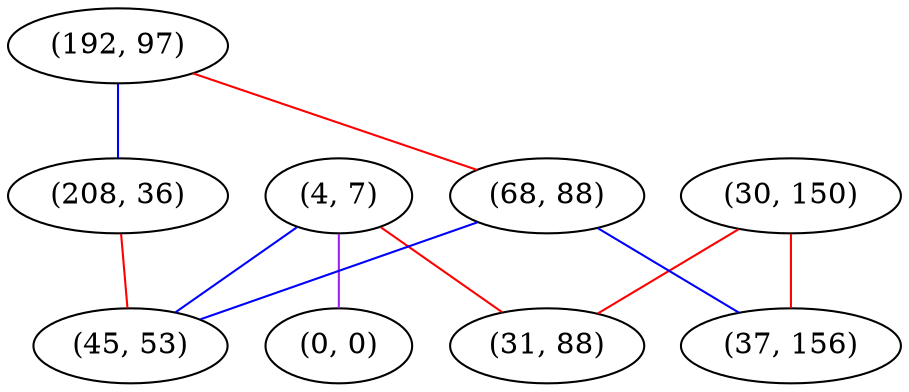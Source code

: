 graph "" {
"(192, 97)";
"(4, 7)";
"(0, 0)";
"(208, 36)";
"(30, 150)";
"(31, 88)";
"(68, 88)";
"(37, 156)";
"(45, 53)";
"(192, 97)" -- "(208, 36)"  [color=blue, key=0, weight=3];
"(192, 97)" -- "(68, 88)"  [color=red, key=0, weight=1];
"(4, 7)" -- "(0, 0)"  [color=purple, key=0, weight=4];
"(4, 7)" -- "(31, 88)"  [color=red, key=0, weight=1];
"(4, 7)" -- "(45, 53)"  [color=blue, key=0, weight=3];
"(208, 36)" -- "(45, 53)"  [color=red, key=0, weight=1];
"(30, 150)" -- "(37, 156)"  [color=red, key=0, weight=1];
"(30, 150)" -- "(31, 88)"  [color=red, key=0, weight=1];
"(68, 88)" -- "(37, 156)"  [color=blue, key=0, weight=3];
"(68, 88)" -- "(45, 53)"  [color=blue, key=0, weight=3];
}
